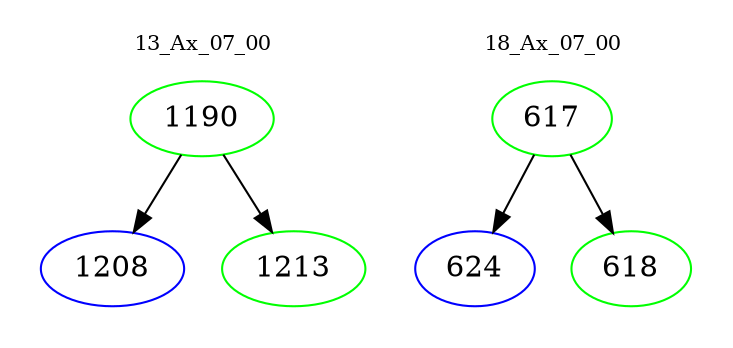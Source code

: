 digraph{
subgraph cluster_0 {
color = white
label = "13_Ax_07_00";
fontsize=10;
T0_1190 [label="1190", color="green"]
T0_1190 -> T0_1208 [color="black"]
T0_1208 [label="1208", color="blue"]
T0_1190 -> T0_1213 [color="black"]
T0_1213 [label="1213", color="green"]
}
subgraph cluster_1 {
color = white
label = "18_Ax_07_00";
fontsize=10;
T1_617 [label="617", color="green"]
T1_617 -> T1_624 [color="black"]
T1_624 [label="624", color="blue"]
T1_617 -> T1_618 [color="black"]
T1_618 [label="618", color="green"]
}
}
